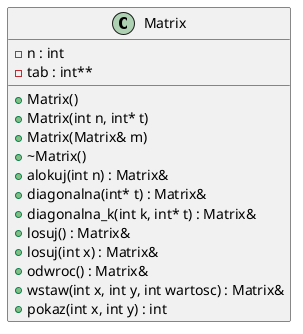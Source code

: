 @startuml inline_umlgraph_1.png
class Matrix {
-n : int
-tab : int**
+Matrix()
+Matrix(int n, int* t)
+Matrix(Matrix& m)
+~Matrix()
+alokuj(int n) : Matrix&
+diagonalna(int* t) : Matrix&
+diagonalna_k(int k, int* t) : Matrix&
+losuj() : Matrix&
+losuj(int x) : Matrix&
+odwroc() : Matrix&
+wstaw(int x, int y, int wartosc) : Matrix&
+pokaz(int x, int y) : int

}
@enduml
